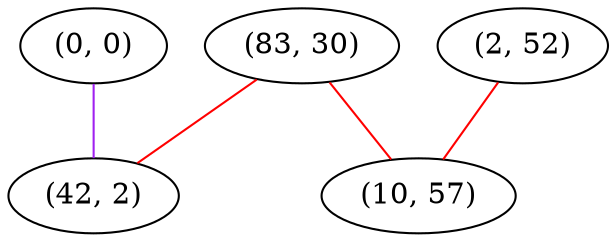 graph "" {
"(0, 0)";
"(83, 30)";
"(2, 52)";
"(10, 57)";
"(42, 2)";
"(0, 0)" -- "(42, 2)"  [color=purple, key=0, weight=4];
"(83, 30)" -- "(10, 57)"  [color=red, key=0, weight=1];
"(83, 30)" -- "(42, 2)"  [color=red, key=0, weight=1];
"(2, 52)" -- "(10, 57)"  [color=red, key=0, weight=1];
}
